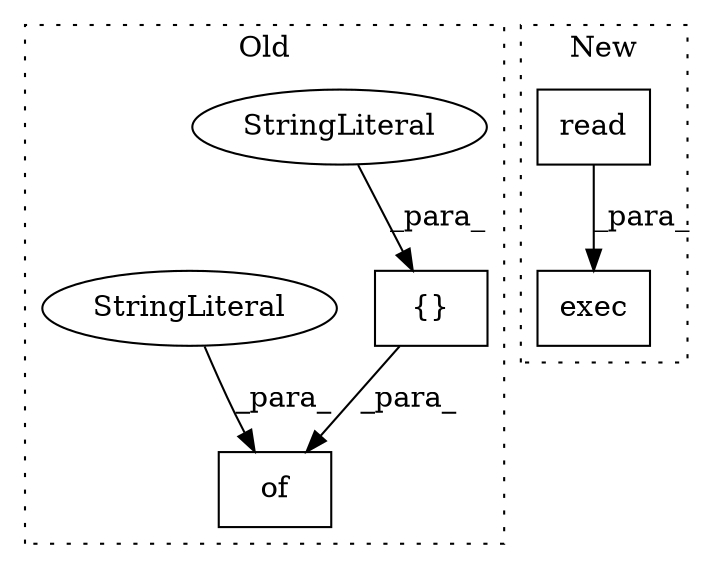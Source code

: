 digraph G {
subgraph cluster0 {
1 [label="of" a="32" s="4528,5197" l="3,1" shape="box"];
4 [label="{}" a="4" s="4553,4691" l="1,1" shape="box"];
5 [label="StringLiteral" a="45" s="4554" l="12" shape="ellipse"];
6 [label="StringLiteral" a="45" s="4531" l="9" shape="ellipse"];
label = "Old";
style="dotted";
}
subgraph cluster1 {
2 [label="exec" a="32" s="765,840" l="5,1" shape="box"];
3 [label="read" a="32" s="805" l="6" shape="box"];
label = "New";
style="dotted";
}
3 -> 2 [label="_para_"];
4 -> 1 [label="_para_"];
5 -> 4 [label="_para_"];
6 -> 1 [label="_para_"];
}